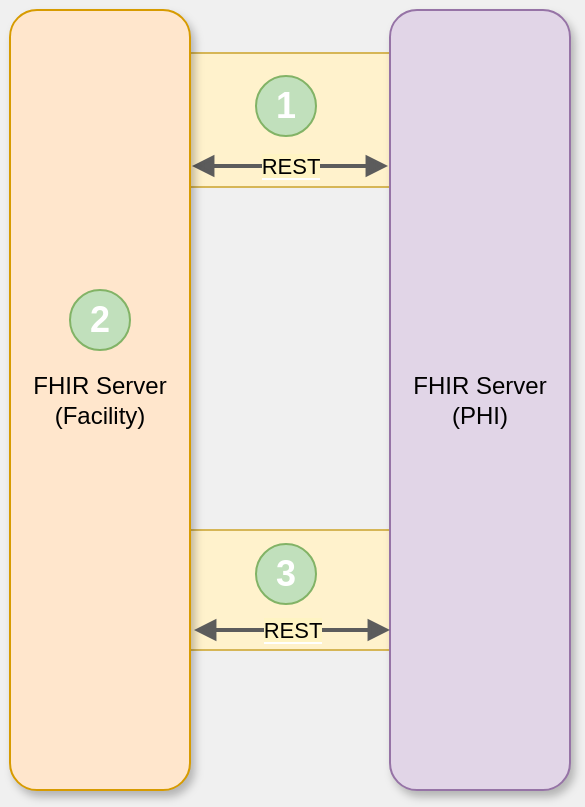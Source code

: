 <mxfile version="13.6.9" type="github">
  <diagram id="prtHgNgQTEPvFCAcTncT" name="Page-1">
    <mxGraphModel dx="1839.5" dy="817" grid="1" gridSize="10" guides="1" tooltips="1" connect="1" arrows="1" fold="1" page="1" pageScale="0.5" pageWidth="827" pageHeight="1169" background="#F0F0F0" math="0" shadow="0">
      <root>
        <mxCell id="0" />
        <mxCell id="1" parent="0" />
        <mxCell id="ULEe8CVzTUl602ywroZ1-12" value="" style="rounded=0;whiteSpace=wrap;html=1;fillColor=#fff2cc;strokeColor=#d6b656;" parent="1" vertex="1">
          <mxGeometry x="-110" y="400" width="120" height="60" as="geometry" />
        </mxCell>
        <mxCell id="ULEe8CVzTUl602ywroZ1-8" value="" style="rounded=0;whiteSpace=wrap;html=1;fillColor=#fff2cc;strokeColor=#d6b656;" parent="1" vertex="1">
          <mxGeometry x="-110" y="161.5" width="120" height="67" as="geometry" />
        </mxCell>
        <mxCell id="C4NGRlxyy_g65lEFCXzj-3" value="FHIR&amp;nbsp;Server (PHI)" style="rounded=1;whiteSpace=wrap;html=1;fillColor=#e1d5e7;shadow=1;strokeColor=#9673a6;" parent="1" vertex="1">
          <mxGeometry y="140" width="90" height="390" as="geometry" />
        </mxCell>
        <mxCell id="C4NGRlxyy_g65lEFCXzj-23" value="&lt;span style=&quot;background-color: rgb(255 , 244 , 195)&quot;&gt;REST&lt;/span&gt;" style="edgeStyle=orthogonalEdgeStyle;rounded=0;orthogonalLoop=1;jettySize=auto;html=1;exitX=1.011;exitY=0.2;exitDx=0;exitDy=0;entryX=-0.011;entryY=0.2;entryDx=0;entryDy=0;entryPerimeter=0;exitPerimeter=0;shadow=0;sketch=0;startArrow=block;startFill=1;strokeWidth=2;endArrow=block;endFill=1;strokeColor=#5C5C5C;" parent="1" source="C4NGRlxyy_g65lEFCXzj-20" target="C4NGRlxyy_g65lEFCXzj-3" edge="1">
          <mxGeometry relative="1" as="geometry" />
        </mxCell>
        <mxCell id="C4NGRlxyy_g65lEFCXzj-20" value="FHIR&amp;nbsp;Server (Facility)" style="rounded=1;whiteSpace=wrap;html=1;fillColor=#ffe6cc;shadow=1;strokeColor=#d79b00;" parent="1" vertex="1">
          <mxGeometry x="-190" y="140" width="90" height="390" as="geometry" />
        </mxCell>
        <mxCell id="6wllx-ECjrWB_K7baaXf-1" value="&lt;h2&gt;&lt;font color=&quot;#ffffff&quot;&gt;1&lt;/font&gt;&lt;/h2&gt;" style="ellipse;whiteSpace=wrap;html=1;aspect=fixed;strokeColor=#82b366;fillColor=#C1E0BC;" parent="1" vertex="1">
          <mxGeometry x="-67" y="173" width="30" height="30" as="geometry" />
        </mxCell>
        <mxCell id="ULEe8CVzTUl602ywroZ1-11" value="&lt;h2&gt;&lt;font color=&quot;#ffffff&quot;&gt;2&lt;/font&gt;&lt;/h2&gt;" style="ellipse;whiteSpace=wrap;html=1;aspect=fixed;strokeColor=#82b366;fillColor=#C1E0BC;" parent="1" vertex="1">
          <mxGeometry x="-160" y="280" width="30" height="30" as="geometry" />
        </mxCell>
        <mxCell id="ULEe8CVzTUl602ywroZ1-13" value="&lt;h2&gt;&lt;font color=&quot;#ffffff&quot;&gt;3&lt;/font&gt;&lt;/h2&gt;" style="ellipse;whiteSpace=wrap;html=1;aspect=fixed;strokeColor=#82b366;fillColor=#C1E0BC;" parent="1" vertex="1">
          <mxGeometry x="-67" y="407" width="30" height="30" as="geometry" />
        </mxCell>
        <mxCell id="mg3wdXvIEjHvZB0tBnMe-2" value="&lt;span style=&quot;background-color: rgb(255 , 244 , 195)&quot;&gt;REST&lt;/span&gt;" style="edgeStyle=orthogonalEdgeStyle;rounded=0;orthogonalLoop=1;jettySize=auto;html=1;exitX=1.011;exitY=0.2;exitDx=0;exitDy=0;entryX=-0.011;entryY=0.2;entryDx=0;entryDy=0;entryPerimeter=0;exitPerimeter=0;shadow=0;sketch=0;startArrow=block;startFill=1;strokeWidth=2;endArrow=block;endFill=1;strokeColor=#5C5C5C;" edge="1" parent="1">
          <mxGeometry relative="1" as="geometry">
            <mxPoint x="-98.01" y="450" as="sourcePoint" />
            <mxPoint x="0.01" y="450" as="targetPoint" />
            <Array as="points">
              <mxPoint x="-17" y="450" />
              <mxPoint x="-17" y="450" />
            </Array>
          </mxGeometry>
        </mxCell>
      </root>
    </mxGraphModel>
  </diagram>
</mxfile>

